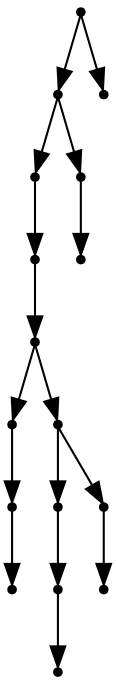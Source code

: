 digraph {
  16 [shape=point];
  14 [shape=point];
  11 [shape=point];
  10 [shape=point];
  9 [shape=point];
  2 [shape=point];
  1 [shape=point];
  0 [shape=point];
  8 [shape=point];
  5 [shape=point];
  4 [shape=point];
  3 [shape=point];
  7 [shape=point];
  6 [shape=point];
  13 [shape=point];
  12 [shape=point];
  15 [shape=point];
16 -> 14;
14 -> 11;
11 -> 10;
10 -> 9;
9 -> 2;
2 -> 1;
1 -> 0;
9 -> 8;
8 -> 5;
5 -> 4;
4 -> 3;
8 -> 7;
7 -> 6;
14 -> 13;
13 -> 12;
16 -> 15;
}
